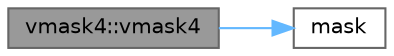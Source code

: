 digraph "vmask4::vmask4"
{
 // LATEX_PDF_SIZE
  bgcolor="transparent";
  edge [fontname=Helvetica,fontsize=10,labelfontname=Helvetica,labelfontsize=10];
  node [fontname=Helvetica,fontsize=10,shape=box,height=0.2,width=0.4];
  rankdir="LR";
  Node1 [id="Node000001",label="vmask4::vmask4",height=0.2,width=0.4,color="gray40", fillcolor="grey60", style="filled", fontcolor="black",tooltip="Construct from 1 scalar value."];
  Node1 -> Node2 [id="edge1_Node000001_Node000002",color="steelblue1",style="solid",tooltip=" "];
  Node2 [id="Node000002",label="mask",height=0.2,width=0.4,color="grey40", fillcolor="white", style="filled",URL="$astcenc__vecmathlib__sse__4_8h.html#ad9df1f93677ac4d73ece1d22cc345045",tooltip="Return a 4-bit mask code indicating mask status."];
}
